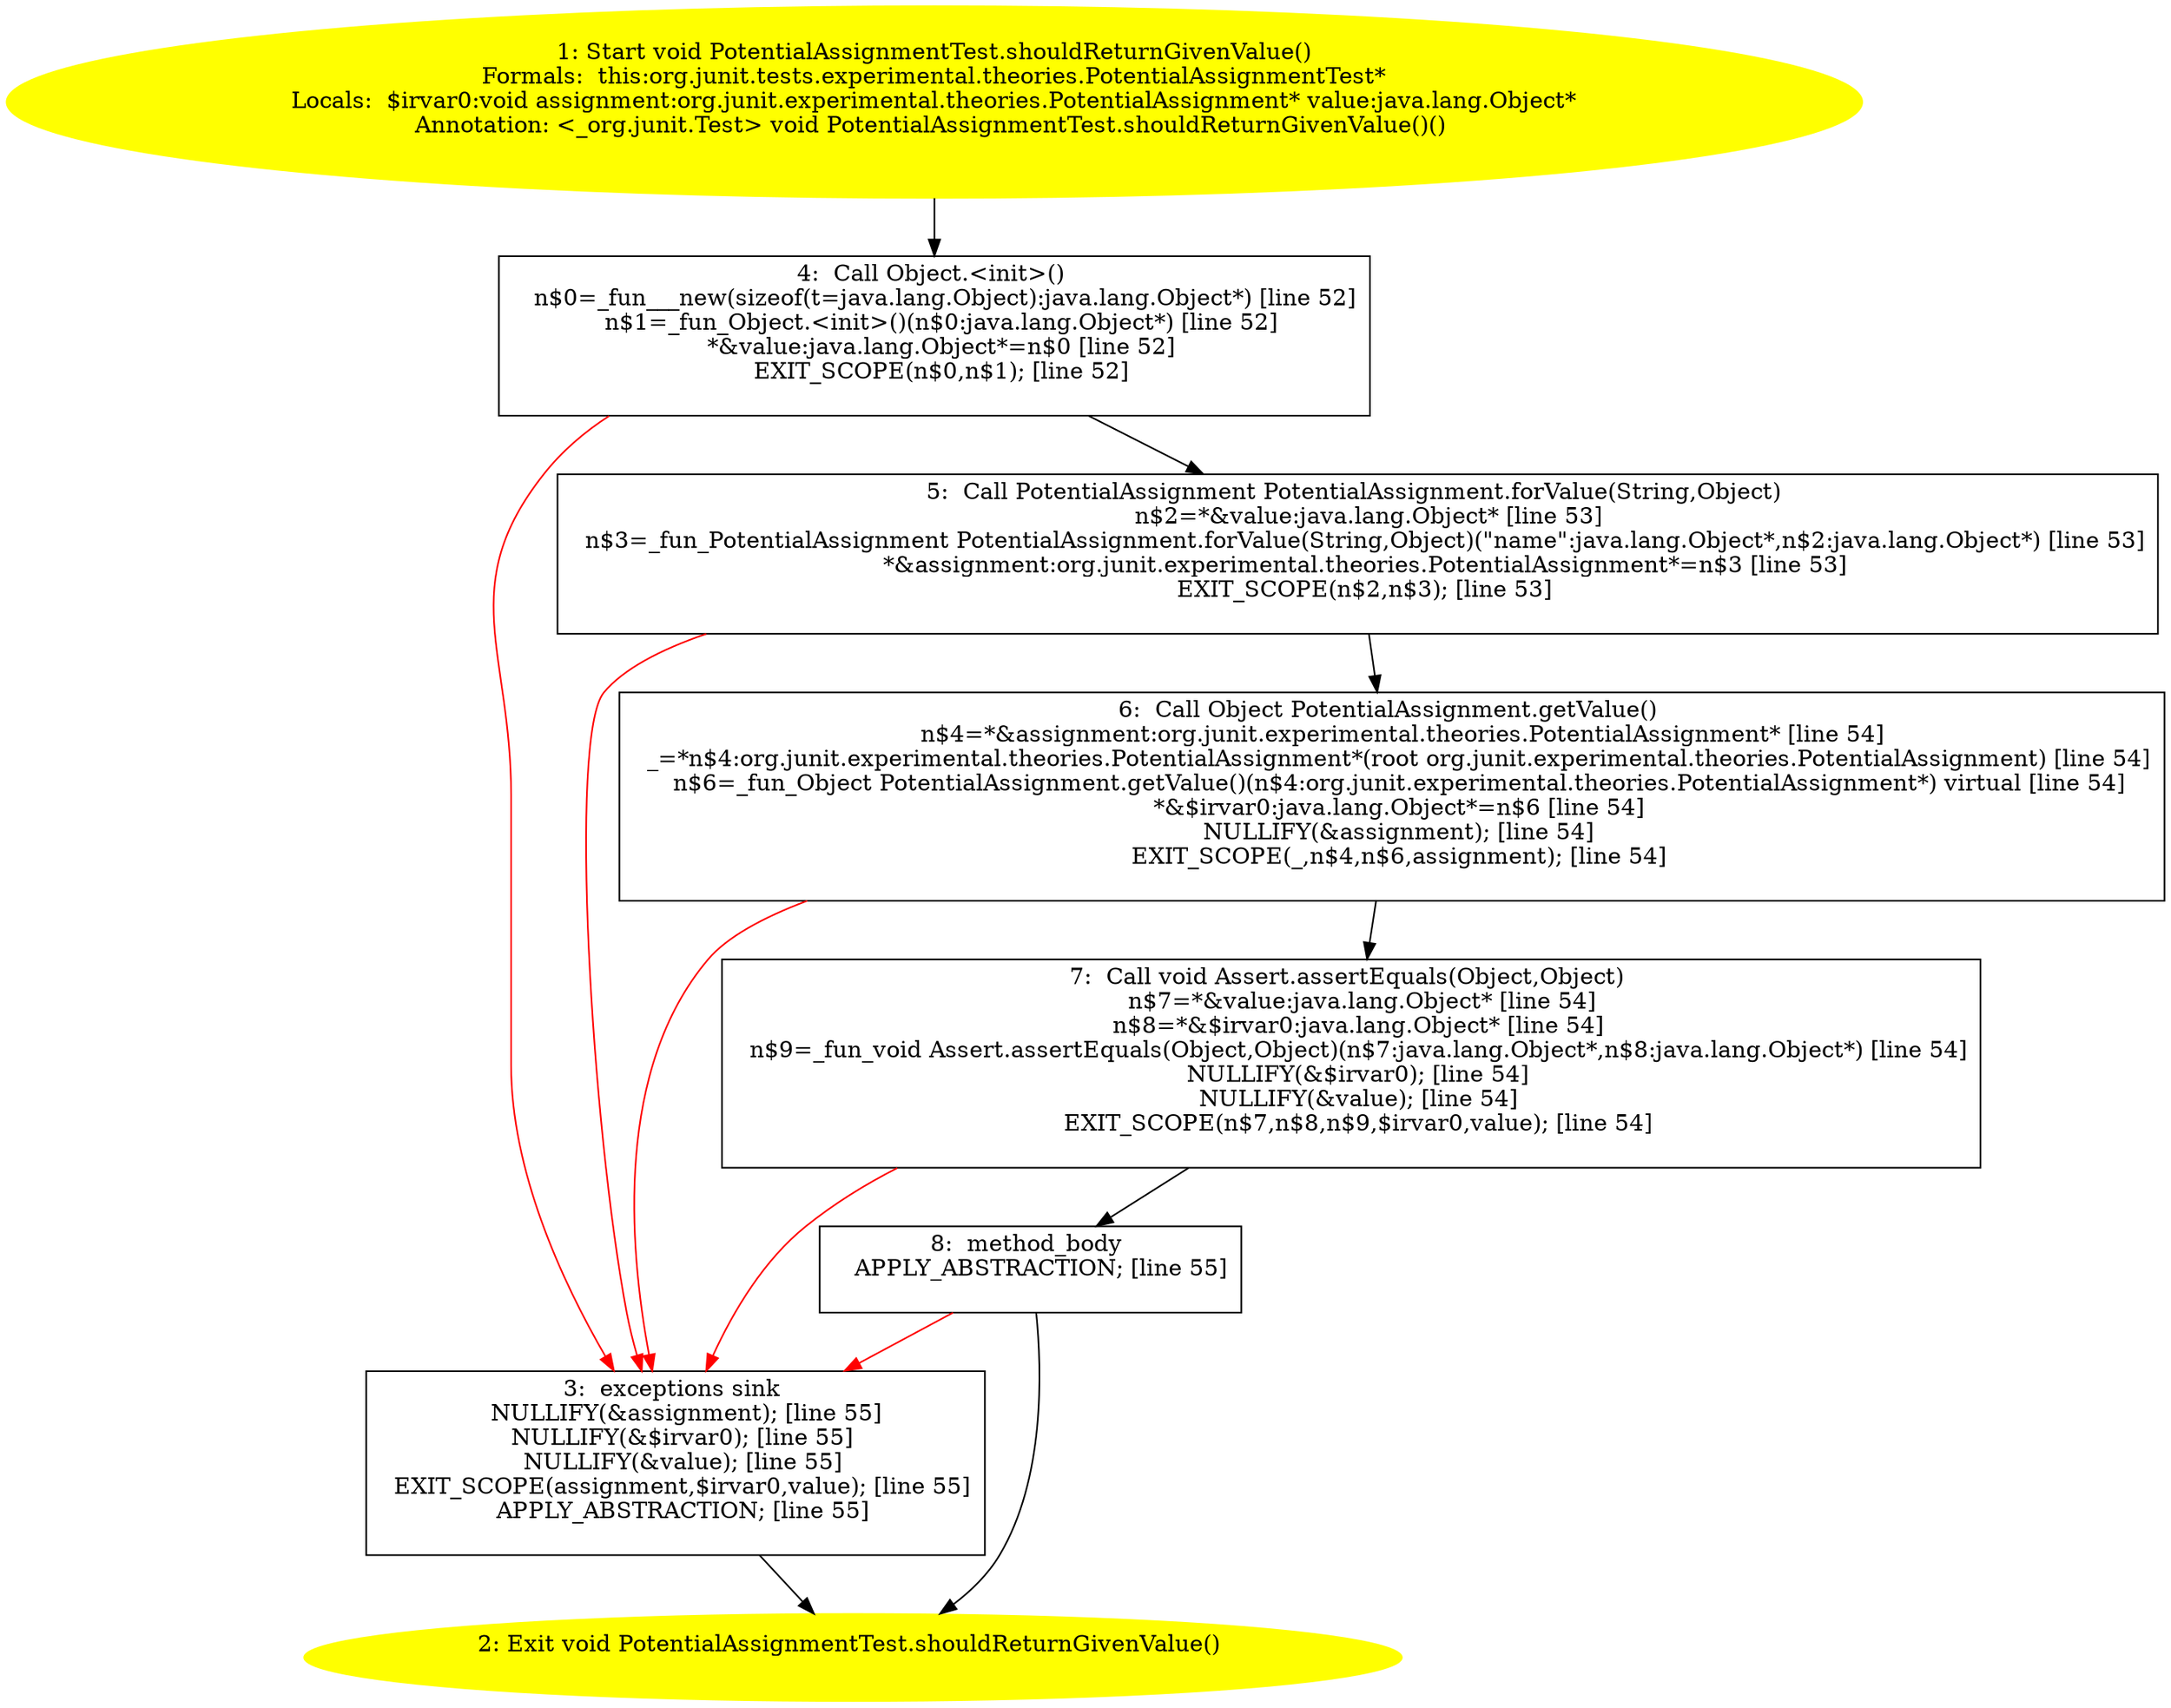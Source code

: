 /* @generated */
digraph cfg {
"org.junit.tests.experimental.theories.PotentialAssignmentTest.shouldReturnGivenValue():void.967261e2d12d4332a102fd4c6183321c_1" [label="1: Start void PotentialAssignmentTest.shouldReturnGivenValue()\nFormals:  this:org.junit.tests.experimental.theories.PotentialAssignmentTest*\nLocals:  $irvar0:void assignment:org.junit.experimental.theories.PotentialAssignment* value:java.lang.Object*\nAnnotation: <_org.junit.Test> void PotentialAssignmentTest.shouldReturnGivenValue()() \n  " color=yellow style=filled]
	

	 "org.junit.tests.experimental.theories.PotentialAssignmentTest.shouldReturnGivenValue():void.967261e2d12d4332a102fd4c6183321c_1" -> "org.junit.tests.experimental.theories.PotentialAssignmentTest.shouldReturnGivenValue():void.967261e2d12d4332a102fd4c6183321c_4" ;
"org.junit.tests.experimental.theories.PotentialAssignmentTest.shouldReturnGivenValue():void.967261e2d12d4332a102fd4c6183321c_2" [label="2: Exit void PotentialAssignmentTest.shouldReturnGivenValue() \n  " color=yellow style=filled]
	

"org.junit.tests.experimental.theories.PotentialAssignmentTest.shouldReturnGivenValue():void.967261e2d12d4332a102fd4c6183321c_3" [label="3:  exceptions sink \n   NULLIFY(&assignment); [line 55]\n  NULLIFY(&$irvar0); [line 55]\n  NULLIFY(&value); [line 55]\n  EXIT_SCOPE(assignment,$irvar0,value); [line 55]\n  APPLY_ABSTRACTION; [line 55]\n " shape="box"]
	

	 "org.junit.tests.experimental.theories.PotentialAssignmentTest.shouldReturnGivenValue():void.967261e2d12d4332a102fd4c6183321c_3" -> "org.junit.tests.experimental.theories.PotentialAssignmentTest.shouldReturnGivenValue():void.967261e2d12d4332a102fd4c6183321c_2" ;
"org.junit.tests.experimental.theories.PotentialAssignmentTest.shouldReturnGivenValue():void.967261e2d12d4332a102fd4c6183321c_4" [label="4:  Call Object.<init>() \n   n$0=_fun___new(sizeof(t=java.lang.Object):java.lang.Object*) [line 52]\n  n$1=_fun_Object.<init>()(n$0:java.lang.Object*) [line 52]\n  *&value:java.lang.Object*=n$0 [line 52]\n  EXIT_SCOPE(n$0,n$1); [line 52]\n " shape="box"]
	

	 "org.junit.tests.experimental.theories.PotentialAssignmentTest.shouldReturnGivenValue():void.967261e2d12d4332a102fd4c6183321c_4" -> "org.junit.tests.experimental.theories.PotentialAssignmentTest.shouldReturnGivenValue():void.967261e2d12d4332a102fd4c6183321c_5" ;
	 "org.junit.tests.experimental.theories.PotentialAssignmentTest.shouldReturnGivenValue():void.967261e2d12d4332a102fd4c6183321c_4" -> "org.junit.tests.experimental.theories.PotentialAssignmentTest.shouldReturnGivenValue():void.967261e2d12d4332a102fd4c6183321c_3" [color="red" ];
"org.junit.tests.experimental.theories.PotentialAssignmentTest.shouldReturnGivenValue():void.967261e2d12d4332a102fd4c6183321c_5" [label="5:  Call PotentialAssignment PotentialAssignment.forValue(String,Object) \n   n$2=*&value:java.lang.Object* [line 53]\n  n$3=_fun_PotentialAssignment PotentialAssignment.forValue(String,Object)(\"name\":java.lang.Object*,n$2:java.lang.Object*) [line 53]\n  *&assignment:org.junit.experimental.theories.PotentialAssignment*=n$3 [line 53]\n  EXIT_SCOPE(n$2,n$3); [line 53]\n " shape="box"]
	

	 "org.junit.tests.experimental.theories.PotentialAssignmentTest.shouldReturnGivenValue():void.967261e2d12d4332a102fd4c6183321c_5" -> "org.junit.tests.experimental.theories.PotentialAssignmentTest.shouldReturnGivenValue():void.967261e2d12d4332a102fd4c6183321c_6" ;
	 "org.junit.tests.experimental.theories.PotentialAssignmentTest.shouldReturnGivenValue():void.967261e2d12d4332a102fd4c6183321c_5" -> "org.junit.tests.experimental.theories.PotentialAssignmentTest.shouldReturnGivenValue():void.967261e2d12d4332a102fd4c6183321c_3" [color="red" ];
"org.junit.tests.experimental.theories.PotentialAssignmentTest.shouldReturnGivenValue():void.967261e2d12d4332a102fd4c6183321c_6" [label="6:  Call Object PotentialAssignment.getValue() \n   n$4=*&assignment:org.junit.experimental.theories.PotentialAssignment* [line 54]\n  _=*n$4:org.junit.experimental.theories.PotentialAssignment*(root org.junit.experimental.theories.PotentialAssignment) [line 54]\n  n$6=_fun_Object PotentialAssignment.getValue()(n$4:org.junit.experimental.theories.PotentialAssignment*) virtual [line 54]\n  *&$irvar0:java.lang.Object*=n$6 [line 54]\n  NULLIFY(&assignment); [line 54]\n  EXIT_SCOPE(_,n$4,n$6,assignment); [line 54]\n " shape="box"]
	

	 "org.junit.tests.experimental.theories.PotentialAssignmentTest.shouldReturnGivenValue():void.967261e2d12d4332a102fd4c6183321c_6" -> "org.junit.tests.experimental.theories.PotentialAssignmentTest.shouldReturnGivenValue():void.967261e2d12d4332a102fd4c6183321c_7" ;
	 "org.junit.tests.experimental.theories.PotentialAssignmentTest.shouldReturnGivenValue():void.967261e2d12d4332a102fd4c6183321c_6" -> "org.junit.tests.experimental.theories.PotentialAssignmentTest.shouldReturnGivenValue():void.967261e2d12d4332a102fd4c6183321c_3" [color="red" ];
"org.junit.tests.experimental.theories.PotentialAssignmentTest.shouldReturnGivenValue():void.967261e2d12d4332a102fd4c6183321c_7" [label="7:  Call void Assert.assertEquals(Object,Object) \n   n$7=*&value:java.lang.Object* [line 54]\n  n$8=*&$irvar0:java.lang.Object* [line 54]\n  n$9=_fun_void Assert.assertEquals(Object,Object)(n$7:java.lang.Object*,n$8:java.lang.Object*) [line 54]\n  NULLIFY(&$irvar0); [line 54]\n  NULLIFY(&value); [line 54]\n  EXIT_SCOPE(n$7,n$8,n$9,$irvar0,value); [line 54]\n " shape="box"]
	

	 "org.junit.tests.experimental.theories.PotentialAssignmentTest.shouldReturnGivenValue():void.967261e2d12d4332a102fd4c6183321c_7" -> "org.junit.tests.experimental.theories.PotentialAssignmentTest.shouldReturnGivenValue():void.967261e2d12d4332a102fd4c6183321c_8" ;
	 "org.junit.tests.experimental.theories.PotentialAssignmentTest.shouldReturnGivenValue():void.967261e2d12d4332a102fd4c6183321c_7" -> "org.junit.tests.experimental.theories.PotentialAssignmentTest.shouldReturnGivenValue():void.967261e2d12d4332a102fd4c6183321c_3" [color="red" ];
"org.junit.tests.experimental.theories.PotentialAssignmentTest.shouldReturnGivenValue():void.967261e2d12d4332a102fd4c6183321c_8" [label="8:  method_body \n   APPLY_ABSTRACTION; [line 55]\n " shape="box"]
	

	 "org.junit.tests.experimental.theories.PotentialAssignmentTest.shouldReturnGivenValue():void.967261e2d12d4332a102fd4c6183321c_8" -> "org.junit.tests.experimental.theories.PotentialAssignmentTest.shouldReturnGivenValue():void.967261e2d12d4332a102fd4c6183321c_2" ;
	 "org.junit.tests.experimental.theories.PotentialAssignmentTest.shouldReturnGivenValue():void.967261e2d12d4332a102fd4c6183321c_8" -> "org.junit.tests.experimental.theories.PotentialAssignmentTest.shouldReturnGivenValue():void.967261e2d12d4332a102fd4c6183321c_3" [color="red" ];
}
